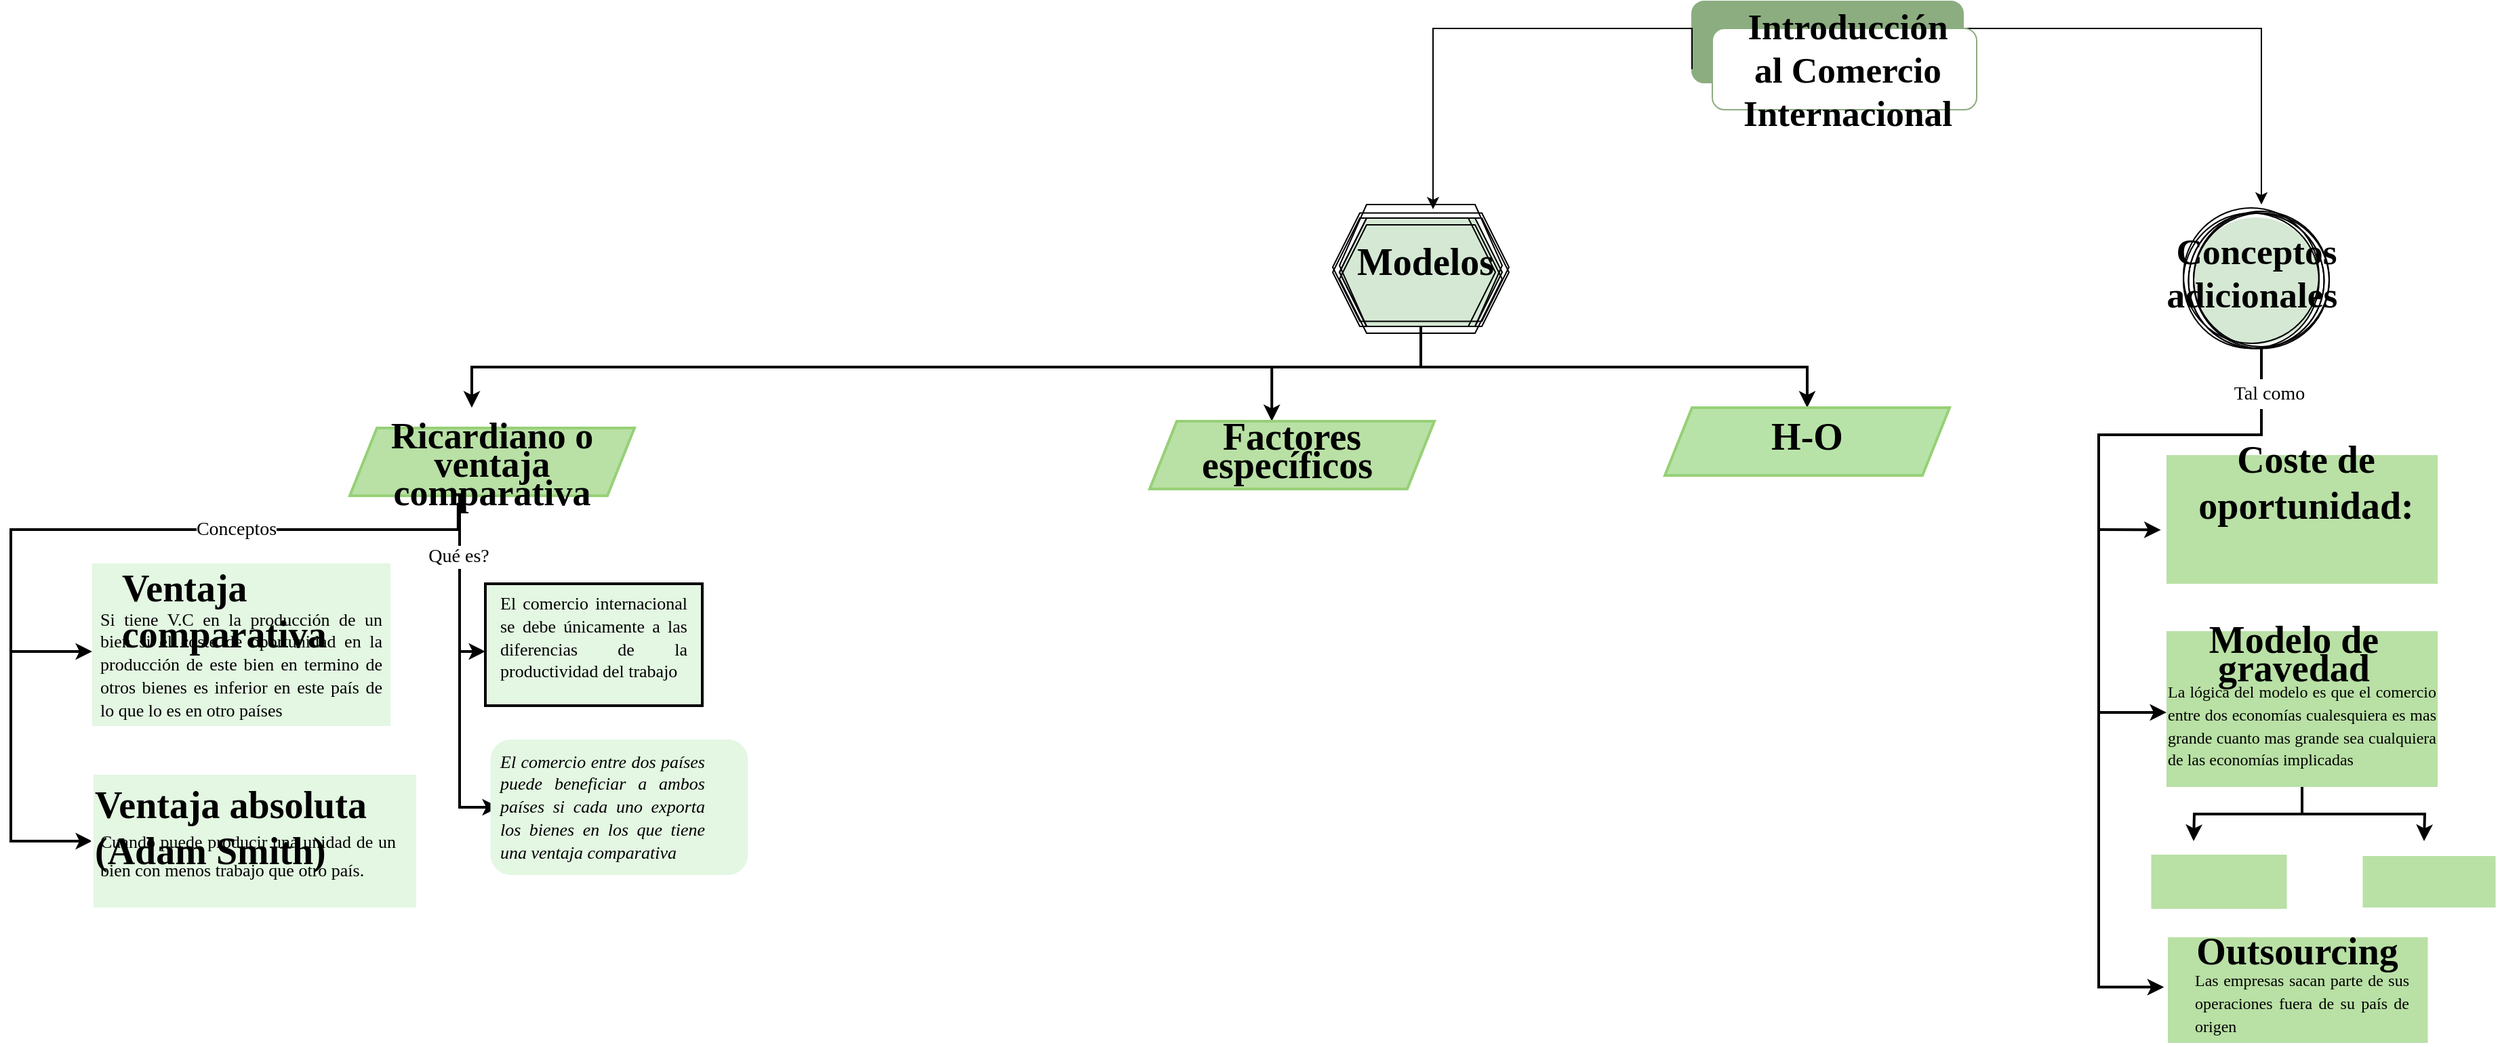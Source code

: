 <mxfile version="13.7.5" type="github">
  <diagram id="CLQZxcMC5-kOAepzaijG" name="Page-1">
    <mxGraphModel dx="3137" dy="783" grid="1" gridSize="10" guides="1" tooltips="1" connect="1" arrows="1" fold="1" page="1" pageScale="1" pageWidth="827" pageHeight="1169" math="0" shadow="0">
      <root>
        <mxCell id="0" />
        <mxCell id="1" parent="0" />
        <mxCell id="q8S28wrqsm7eVF6ChEKj-1" value="" style="rounded=1;whiteSpace=wrap;html=1;fontColor=#ffffff;fillColor=#8CAD80;strokeColor=#8CAD80;" vertex="1" parent="1">
          <mxGeometry x="230" y="40" width="200" height="60" as="geometry" />
        </mxCell>
        <mxCell id="q8S28wrqsm7eVF6ChEKj-6" style="edgeStyle=orthogonalEdgeStyle;rounded=0;orthogonalLoop=1;jettySize=auto;html=1;exitX=1;exitY=0.5;exitDx=0;exitDy=0;fontFamily=Times New Roman;fontSize=14;" edge="1" parent="1" source="q8S28wrqsm7eVF6ChEKj-3">
          <mxGeometry relative="1" as="geometry">
            <mxPoint x="650" y="190" as="targetPoint" />
            <Array as="points">
              <mxPoint x="430" y="90" />
              <mxPoint x="430" y="60" />
              <mxPoint x="650" y="60" />
            </Array>
          </mxGeometry>
        </mxCell>
        <mxCell id="q8S28wrqsm7eVF6ChEKj-3" value="" style="rounded=1;whiteSpace=wrap;html=1;fontColor=#ffffff;fillColor=#FFFFFF;strokeColor=#8CAD80;" vertex="1" parent="1">
          <mxGeometry x="245" y="60" width="195" height="60" as="geometry" />
        </mxCell>
        <mxCell id="q8S28wrqsm7eVF6ChEKj-7" style="edgeStyle=orthogonalEdgeStyle;rounded=0;orthogonalLoop=1;jettySize=auto;html=1;fontFamily=Times New Roman;fontSize=14;entryX=0.575;entryY=-0.082;entryDx=0;entryDy=0;entryPerimeter=0;" edge="1" parent="1" target="q8S28wrqsm7eVF6ChEKj-13">
          <mxGeometry relative="1" as="geometry">
            <mxPoint x="60" y="190" as="targetPoint" />
            <mxPoint x="230" y="90" as="sourcePoint" />
            <Array as="points">
              <mxPoint x="230" y="60" />
              <mxPoint x="39" y="60" />
            </Array>
          </mxGeometry>
        </mxCell>
        <mxCell id="q8S28wrqsm7eVF6ChEKj-4" value="&lt;span style=&quot;font-family: &amp;#34;strawberry blossom&amp;#34; ; font-size: 26.667px ; font-weight: 700&quot;&gt;Introducción al Comercio Internacional&lt;/span&gt;" style="text;html=1;strokeColor=none;fillColor=none;align=center;verticalAlign=middle;whiteSpace=wrap;rounded=0;fontFamily=Times New Roman;fontSize=14;" vertex="1" parent="1">
          <mxGeometry x="260" y="80" width="170" height="20" as="geometry" />
        </mxCell>
        <mxCell id="q8S28wrqsm7eVF6ChEKj-13" value="" style="shape=hexagon;perimeter=hexagonPerimeter2;whiteSpace=wrap;html=1;fixedSize=1;fontFamily=Times New Roman;fontSize=14;fontColor=#ffffff;strokeColor=#D5E8D4;fillColor=#D5E8D4;" vertex="1" parent="1">
          <mxGeometry x="-30" y="200" width="120" height="80" as="geometry" />
        </mxCell>
        <mxCell id="q8S28wrqsm7eVF6ChEKj-17" value="" style="shape=hexagon;perimeter=hexagonPerimeter2;whiteSpace=wrap;html=1;fixedSize=1;fontFamily=Times New Roman;fontSize=14;fillColor=none;" vertex="1" parent="1">
          <mxGeometry x="-35" y="200" width="120" height="80" as="geometry" />
        </mxCell>
        <mxCell id="q8S28wrqsm7eVF6ChEKj-18" value="" style="shape=hexagon;perimeter=hexagonPerimeter2;whiteSpace=wrap;html=1;fixedSize=1;fontFamily=Times New Roman;fontSize=14;fillColor=none;" vertex="1" parent="1">
          <mxGeometry x="-30" y="200" width="120" height="80" as="geometry" />
        </mxCell>
        <mxCell id="q8S28wrqsm7eVF6ChEKj-19" value="" style="shape=hexagon;perimeter=hexagonPerimeter2;whiteSpace=wrap;html=1;fixedSize=1;fontFamily=Times New Roman;fontSize=14;fillColor=none;" vertex="1" parent="1">
          <mxGeometry x="-30" y="200" width="125" height="80" as="geometry" />
        </mxCell>
        <mxCell id="q8S28wrqsm7eVF6ChEKj-21" value="" style="shape=hexagon;perimeter=hexagonPerimeter2;whiteSpace=wrap;html=1;fixedSize=1;fontFamily=Times New Roman;fontSize=14;fillColor=none;" vertex="1" parent="1">
          <mxGeometry x="-35" y="196.25" width="130" height="80" as="geometry" />
        </mxCell>
        <mxCell id="q8S28wrqsm7eVF6ChEKj-22" value="" style="shape=hexagon;perimeter=hexagonPerimeter2;whiteSpace=wrap;html=1;fixedSize=1;fontFamily=Times New Roman;fontSize=14;fillColor=none;" vertex="1" parent="1">
          <mxGeometry x="-30" y="205" width="120" height="80" as="geometry" />
        </mxCell>
        <mxCell id="q8S28wrqsm7eVF6ChEKj-28" value="&lt;br style=&quot;font-size: 28px&quot;&gt;&lt;br style=&quot;font-size: 28px&quot;&gt;&lt;span style=&quot;font-size: 28px ; font-family: &amp;#34;strawberry blossom&amp;#34; ; font-weight: 700&quot;&gt;&amp;nbsp;Modelos&lt;/span&gt;" style="text;html=1;fillColor=none;align=center;verticalAlign=middle;whiteSpace=wrap;rounded=0;fontFamily=Times New Roman;fontSize=14;" vertex="1" parent="1">
          <mxGeometry x="-15" y="200" width="90" height="30" as="geometry" />
        </mxCell>
        <mxCell id="q8S28wrqsm7eVF6ChEKj-31" value="" style="ellipse;whiteSpace=wrap;html=1;aspect=fixed;fontFamily=Times New Roman;fontSize=14;fillColor=#D5E8D4;strokeColor=#D5E8D4;" vertex="1" parent="1">
          <mxGeometry x="600" y="200" width="92.5" height="92.5" as="geometry" />
        </mxCell>
        <mxCell id="q8S28wrqsm7eVF6ChEKj-40" value="" style="ellipse;whiteSpace=wrap;html=1;aspect=fixed;fillColor=none;fontFamily=Times New Roman;fontSize=14;" vertex="1" parent="1">
          <mxGeometry x="592.5" y="192.5" width="100" height="100" as="geometry" />
        </mxCell>
        <mxCell id="q8S28wrqsm7eVF6ChEKj-41" value="&lt;span style=&quot;font-family: &amp;#34;strawberry blossom&amp;#34; ; font-size: 26.667px ; font-weight: 700&quot;&gt;Conceptos adicionales&amp;nbsp;&lt;/span&gt;" style="text;html=1;strokeColor=none;fillColor=none;align=center;verticalAlign=middle;whiteSpace=wrap;rounded=0;fontFamily=Times New Roman;fontSize=14;" vertex="1" parent="1">
          <mxGeometry x="568.75" y="215" width="155" height="50" as="geometry" />
        </mxCell>
        <mxCell id="q8S28wrqsm7eVF6ChEKj-42" value="" style="ellipse;whiteSpace=wrap;html=1;aspect=fixed;fillColor=none;fontFamily=Times New Roman;fontSize=14;" vertex="1" parent="1">
          <mxGeometry x="600" y="196.25" width="100" height="100" as="geometry" />
        </mxCell>
        <mxCell id="q8S28wrqsm7eVF6ChEKj-43" value="" style="ellipse;whiteSpace=wrap;html=1;aspect=fixed;fillColor=none;fontFamily=Times New Roman;fontSize=14;" vertex="1" parent="1">
          <mxGeometry x="596.25" y="196.25" width="100" height="100" as="geometry" />
        </mxCell>
        <mxCell id="q8S28wrqsm7eVF6ChEKj-44" value="" style="ellipse;whiteSpace=wrap;html=1;aspect=fixed;fillColor=none;fontFamily=Times New Roman;fontSize=14;" vertex="1" parent="1">
          <mxGeometry x="592.5" y="196.25" width="100" height="100" as="geometry" />
        </mxCell>
        <mxCell id="q8S28wrqsm7eVF6ChEKj-45" value="" style="ellipse;whiteSpace=wrap;html=1;aspect=fixed;fillColor=none;fontFamily=Times New Roman;fontSize=14;" vertex="1" parent="1">
          <mxGeometry x="596.25" y="196.25" width="100" height="100" as="geometry" />
        </mxCell>
        <mxCell id="q8S28wrqsm7eVF6ChEKj-87" style="rounded=0;orthogonalLoop=1;jettySize=auto;html=1;exitX=0.5;exitY=1;exitDx=0;exitDy=0;strokeWidth=2;fontFamily=Times New Roman;fontSize=14;edgeStyle=orthogonalEdgeStyle;entryX=0.015;entryY=1.26;entryDx=0;entryDy=0;entryPerimeter=0;" edge="1" parent="1" source="q8S28wrqsm7eVF6ChEKj-46" target="q8S28wrqsm7eVF6ChEKj-99">
          <mxGeometry relative="1" as="geometry">
            <mxPoint x="550" y="770" as="targetPoint" />
            <Array as="points">
              <mxPoint x="650" y="360" />
              <mxPoint x="530" y="360" />
              <mxPoint x="530" y="768" />
            </Array>
          </mxGeometry>
        </mxCell>
        <mxCell id="q8S28wrqsm7eVF6ChEKj-46" value="" style="ellipse;whiteSpace=wrap;html=1;aspect=fixed;fillColor=none;fontFamily=Times New Roman;fontSize=14;" vertex="1" parent="1">
          <mxGeometry x="600" y="195" width="100" height="100" as="geometry" />
        </mxCell>
        <mxCell id="q8S28wrqsm7eVF6ChEKj-61" style="edgeStyle=orthogonalEdgeStyle;rounded=0;orthogonalLoop=1;jettySize=auto;html=1;exitX=0.5;exitY=1;exitDx=0;exitDy=0;fontFamily=Times New Roman;fontSize=14;strokeWidth=2;entryX=0.429;entryY=0;entryDx=0;entryDy=0;entryPerimeter=0;" edge="1" parent="1" source="q8S28wrqsm7eVF6ChEKj-50" target="q8S28wrqsm7eVF6ChEKj-58">
          <mxGeometry relative="1" as="geometry">
            <mxPoint x="-80" y="338" as="targetPoint" />
            <Array as="points">
              <mxPoint x="30" y="310" />
              <mxPoint x="-80" y="310" />
            </Array>
          </mxGeometry>
        </mxCell>
        <mxCell id="q8S28wrqsm7eVF6ChEKj-63" style="edgeStyle=orthogonalEdgeStyle;rounded=0;orthogonalLoop=1;jettySize=auto;html=1;exitX=0.5;exitY=1;exitDx=0;exitDy=0;entryX=0.5;entryY=0;entryDx=0;entryDy=0;fontFamily=Times New Roman;fontSize=14;strokeWidth=2;" edge="1" parent="1" source="q8S28wrqsm7eVF6ChEKj-50" target="q8S28wrqsm7eVF6ChEKj-59">
          <mxGeometry relative="1" as="geometry" />
        </mxCell>
        <mxCell id="q8S28wrqsm7eVF6ChEKj-64" style="edgeStyle=orthogonalEdgeStyle;rounded=0;orthogonalLoop=1;jettySize=auto;html=1;exitX=0.5;exitY=1;exitDx=0;exitDy=0;strokeWidth=2;fontFamily=Times New Roman;fontSize=14;" edge="1" parent="1" source="q8S28wrqsm7eVF6ChEKj-50">
          <mxGeometry relative="1" as="geometry">
            <mxPoint x="-670" y="340" as="targetPoint" />
            <Array as="points">
              <mxPoint x="30" y="310" />
              <mxPoint x="-670" y="310" />
            </Array>
          </mxGeometry>
        </mxCell>
        <mxCell id="q8S28wrqsm7eVF6ChEKj-50" value="" style="shape=hexagon;perimeter=hexagonPerimeter2;whiteSpace=wrap;html=1;fixedSize=1;fontFamily=Times New Roman;fontSize=14;fillColor=none;" vertex="1" parent="1">
          <mxGeometry x="-30" y="190" width="120" height="90" as="geometry" />
        </mxCell>
        <mxCell id="q8S28wrqsm7eVF6ChEKj-57" value="" style="shape=parallelogram;perimeter=parallelogramPerimeter;whiteSpace=wrap;html=1;fixedSize=1;fontFamily=Times New Roman;fontSize=14;strokeWidth=2;fillColor=#B9E0A5;strokeColor=#97D077;" vertex="1" parent="1">
          <mxGeometry x="-760" y="355" width="210" height="50" as="geometry" />
        </mxCell>
        <mxCell id="q8S28wrqsm7eVF6ChEKj-58" value="" style="shape=parallelogram;perimeter=parallelogramPerimeter;whiteSpace=wrap;html=1;fixedSize=1;fontFamily=Times New Roman;fontSize=14;strokeWidth=2;strokeColor=#97D077;fillColor=#B9E0A5;" vertex="1" parent="1">
          <mxGeometry x="-170" y="350" width="210" height="50" as="geometry" />
        </mxCell>
        <mxCell id="q8S28wrqsm7eVF6ChEKj-59" value="" style="shape=parallelogram;perimeter=parallelogramPerimeter;whiteSpace=wrap;html=1;fixedSize=1;fontFamily=Times New Roman;fontSize=14;strokeWidth=2;fillColor=#B8E3A8;strokeColor=#97D077;" vertex="1" parent="1">
          <mxGeometry x="210" y="340" width="210" height="50" as="geometry" />
        </mxCell>
        <mxCell id="q8S28wrqsm7eVF6ChEKj-105" style="edgeStyle=orthogonalEdgeStyle;rounded=0;orthogonalLoop=1;jettySize=auto;html=1;exitX=0.386;exitY=1.006;exitDx=0;exitDy=0;strokeWidth=2;fontFamily=Times New Roman;fontSize=14;exitPerimeter=0;" edge="1" parent="1" source="q8S28wrqsm7eVF6ChEKj-65">
          <mxGeometry relative="1" as="geometry">
            <mxPoint x="-950" y="660" as="targetPoint" />
            <Array as="points">
              <mxPoint x="-680" y="430" />
              <mxPoint x="-1010" y="430" />
              <mxPoint x="-1010" y="660" />
            </Array>
          </mxGeometry>
        </mxCell>
        <mxCell id="q8S28wrqsm7eVF6ChEKj-106" value="Conceptos" style="edgeLabel;html=1;align=center;verticalAlign=middle;resizable=0;points=[];fontSize=14;fontFamily=Times New Roman;labelBackgroundColor=#ffffff;" vertex="1" connectable="0" parent="q8S28wrqsm7eVF6ChEKj-105">
          <mxGeometry x="0.081" relative="1" as="geometry">
            <mxPoint x="161.16" as="offset" />
          </mxGeometry>
        </mxCell>
        <mxCell id="q8S28wrqsm7eVF6ChEKj-65" value="&lt;p class=&quot;MsoNormal&quot;&gt;&lt;span lang=&quot;ES-MX&quot; style=&quot;line-height: 107% ; font-family: &amp;#34;strawberry blossom&amp;#34;&quot;&gt;&lt;font style=&quot;font-size: 27px&quot;&gt;&lt;b&gt;Ricardiano o ventaja comparativa&lt;/b&gt;&lt;/font&gt;&lt;/span&gt;&lt;/p&gt;" style="text;html=1;strokeColor=none;fillColor=none;align=center;verticalAlign=middle;whiteSpace=wrap;rounded=0;fontFamily=Times New Roman;fontSize=14;" vertex="1" parent="1">
          <mxGeometry x="-765" y="360" width="220" height="50" as="geometry" />
        </mxCell>
        <mxCell id="q8S28wrqsm7eVF6ChEKj-66" value="&lt;p class=&quot;MsoNormal&quot;&gt;&lt;span lang=&quot;ES-MX&quot; style=&quot;line-height: 107% ; font-family: &amp;#34;strawberry blossom&amp;#34;&quot;&gt;&lt;font style=&quot;font-size: 28px&quot;&gt;&lt;b&gt;Factores específicos&amp;nbsp;&lt;/b&gt;&lt;/font&gt;&lt;/span&gt;&lt;/p&gt;" style="text;html=1;strokeColor=none;fillColor=none;align=center;verticalAlign=middle;whiteSpace=wrap;rounded=0;fontFamily=Times New Roman;fontSize=14;" vertex="1" parent="1">
          <mxGeometry x="-140" y="360" width="150" height="30" as="geometry" />
        </mxCell>
        <mxCell id="q8S28wrqsm7eVF6ChEKj-70" value="&lt;p class=&quot;MsoNormal&quot;&gt;&lt;span lang=&quot;ES-MX&quot; style=&quot;line-height: 107% ; font-family: &amp;#34;strawberry blossom&amp;#34;&quot;&gt;&lt;font style=&quot;font-size: 28px&quot;&gt;&lt;b&gt;H-O&lt;/b&gt;&lt;/font&gt;&lt;/span&gt;&lt;/p&gt;" style="text;html=1;strokeColor=none;fillColor=none;align=center;verticalAlign=middle;whiteSpace=wrap;rounded=0;fontFamily=Times New Roman;fontSize=14;" vertex="1" parent="1">
          <mxGeometry x="270" y="355" width="90" height="20" as="geometry" />
        </mxCell>
        <mxCell id="q8S28wrqsm7eVF6ChEKj-74" value="" style="rounded=0;whiteSpace=wrap;html=1;strokeWidth=2;fontFamily=Times New Roman;fontSize=14;strokeColor=#FFFFFF;" vertex="1" parent="1">
          <mxGeometry x="620" y="320" width="70" height="20" as="geometry" />
        </mxCell>
        <mxCell id="q8S28wrqsm7eVF6ChEKj-75" value="Tal como" style="text;html=1;strokeColor=none;fillColor=none;align=center;verticalAlign=middle;whiteSpace=wrap;rounded=0;fontFamily=Times New Roman;fontSize=14;" vertex="1" parent="1">
          <mxGeometry x="616.25" y="320" width="80" height="20" as="geometry" />
        </mxCell>
        <mxCell id="q8S28wrqsm7eVF6ChEKj-76" value="" style="rounded=0;whiteSpace=wrap;html=1;strokeWidth=2;fillColor=#B9E0A5;fontFamily=Times New Roman;fontSize=14;strokeColor=none;" vertex="1" parent="1">
          <mxGeometry x="580" y="375" width="200" height="95" as="geometry" />
        </mxCell>
        <mxCell id="q8S28wrqsm7eVF6ChEKj-77" value="&lt;div style=&quot;text-align: center&quot;&gt;&lt;font face=&quot;strawberry blossom&quot;&gt;&lt;span style=&quot;font-size: 28px&quot;&gt;&lt;b&gt;Coste de oportunidad:&lt;/b&gt;&lt;/span&gt;&lt;/font&gt;&lt;/div&gt;" style="text;html=1;strokeColor=none;fillColor=none;align=center;verticalAlign=middle;whiteSpace=wrap;rounded=0;fontFamily=Times New Roman;fontSize=14;" vertex="1" parent="1">
          <mxGeometry x="596.25" y="380" width="173.75" height="30" as="geometry" />
        </mxCell>
        <mxCell id="q8S28wrqsm7eVF6ChEKj-94" style="edgeStyle=orthogonalEdgeStyle;rounded=0;orthogonalLoop=1;jettySize=auto;html=1;exitX=0.5;exitY=1;exitDx=0;exitDy=0;strokeWidth=2;fontFamily=Times New Roman;fontSize=14;" edge="1" parent="1" source="q8S28wrqsm7eVF6ChEKj-84">
          <mxGeometry relative="1" as="geometry">
            <mxPoint x="600" y="660" as="targetPoint" />
          </mxGeometry>
        </mxCell>
        <mxCell id="q8S28wrqsm7eVF6ChEKj-95" style="edgeStyle=orthogonalEdgeStyle;rounded=0;orthogonalLoop=1;jettySize=auto;html=1;exitX=0.5;exitY=1;exitDx=0;exitDy=0;strokeWidth=2;fontFamily=Times New Roman;fontSize=14;" edge="1" parent="1" source="q8S28wrqsm7eVF6ChEKj-84">
          <mxGeometry relative="1" as="geometry">
            <mxPoint x="770" y="660" as="targetPoint" />
          </mxGeometry>
        </mxCell>
        <mxCell id="q8S28wrqsm7eVF6ChEKj-84" value="" style="rounded=0;whiteSpace=wrap;html=1;strokeWidth=2;fillColor=#B9E0A5;fontFamily=Times New Roman;fontSize=14;strokeColor=none;" vertex="1" parent="1">
          <mxGeometry x="580" y="505" width="200" height="115" as="geometry" />
        </mxCell>
        <mxCell id="q8S28wrqsm7eVF6ChEKj-85" value="&lt;p class=&quot;MsoNormal&quot;&gt;&lt;span lang=&quot;ES-MX&quot; style=&quot;line-height: 107% ; font-family: &amp;#34;strawberry blossom&amp;#34;&quot;&gt;&lt;font style=&quot;font-size: 28px&quot;&gt;&lt;b&gt;Modelo de gravedad&lt;/b&gt;&lt;/font&gt;&lt;/span&gt;&lt;/p&gt;" style="text;html=1;strokeColor=none;fillColor=none;align=center;verticalAlign=middle;whiteSpace=wrap;rounded=0;fontFamily=Times New Roman;fontSize=14;" vertex="1" parent="1">
          <mxGeometry x="568.75" y="510" width="210" height="30" as="geometry" />
        </mxCell>
        <mxCell id="q8S28wrqsm7eVF6ChEKj-86" value="&lt;div style=&quot;text-align: justify&quot;&gt;&lt;span&gt;&lt;font style=&quot;font-size: 12px&quot;&gt;La lógica del modelo es que el comercio entre dos economías cualesquiera es mas grande cuanto mas grande sea cualquiera de las economías implicadas&lt;/font&gt;&lt;/span&gt;&lt;/div&gt;" style="text;html=1;strokeColor=none;fillColor=none;align=center;verticalAlign=middle;whiteSpace=wrap;rounded=0;fontFamily=Times New Roman;fontSize=14;" vertex="1" parent="1">
          <mxGeometry x="580" y="565" width="200" height="20" as="geometry" />
        </mxCell>
        <mxCell id="q8S28wrqsm7eVF6ChEKj-90" value="" style="endArrow=classic;html=1;strokeWidth=2;fontFamily=Times New Roman;fontSize=14;entryX=-0.021;entryY=0.581;entryDx=0;entryDy=0;entryPerimeter=0;" edge="1" parent="1" target="q8S28wrqsm7eVF6ChEKj-76">
          <mxGeometry width="50" height="50" relative="1" as="geometry">
            <mxPoint x="530" y="430" as="sourcePoint" />
            <mxPoint x="590" y="410" as="targetPoint" />
          </mxGeometry>
        </mxCell>
        <mxCell id="q8S28wrqsm7eVF6ChEKj-96" value="" style="rounded=0;whiteSpace=wrap;html=1;strokeWidth=2;fillColor=#B9E0A5;fontFamily=Times New Roman;fontSize=14;strokeColor=none;" vertex="1" parent="1">
          <mxGeometry x="568.75" y="670" width="100" height="40" as="geometry" />
        </mxCell>
        <mxCell id="q8S28wrqsm7eVF6ChEKj-97" value="" style="rounded=0;whiteSpace=wrap;html=1;strokeColor=#FFFFFF;strokeWidth=2;fillColor=#B9E0A5;fontFamily=Times New Roman;fontSize=14;" vertex="1" parent="1">
          <mxGeometry x="723.75" y="670" width="100" height="40" as="geometry" />
        </mxCell>
        <mxCell id="q8S28wrqsm7eVF6ChEKj-98" value="" style="rounded=0;whiteSpace=wrap;html=1;strokeColor=#FFFFFF;strokeWidth=2;fillColor=#B9E0A5;fontFamily=Times New Roman;fontSize=14;" vertex="1" parent="1">
          <mxGeometry x="580" y="730" width="193.75" height="80" as="geometry" />
        </mxCell>
        <mxCell id="q8S28wrqsm7eVF6ChEKj-99" value="&lt;p class=&quot;MsoNormal&quot;&gt;&lt;span lang=&quot;ES-MX&quot; style=&quot;line-height: 107% ; font-family: &amp;#34;strawberry blossom&amp;#34;&quot;&gt;&lt;font style=&quot;font-size: 28px&quot;&gt;&lt;b&gt;Outsourcing&amp;nbsp;&lt;/b&gt;&lt;/font&gt;&lt;/span&gt;&lt;/p&gt;" style="text;html=1;strokeColor=none;fillColor=none;align=center;verticalAlign=middle;whiteSpace=wrap;rounded=0;fontFamily=Times New Roman;fontSize=14;" vertex="1" parent="1">
          <mxGeometry x="575" y="730" width="210" height="30" as="geometry" />
        </mxCell>
        <mxCell id="q8S28wrqsm7eVF6ChEKj-101" value="" style="endArrow=classic;html=1;strokeWidth=2;fontFamily=Times New Roman;fontSize=14;" edge="1" parent="1">
          <mxGeometry width="50" height="50" relative="1" as="geometry">
            <mxPoint x="530" y="565" as="sourcePoint" />
            <mxPoint x="580" y="565" as="targetPoint" />
          </mxGeometry>
        </mxCell>
        <mxCell id="q8S28wrqsm7eVF6ChEKj-102" value="&lt;div style=&quot;text-align: justify&quot;&gt;&lt;span&gt;&lt;font style=&quot;font-size: 12px&quot;&gt;Las empresas sacan parte de sus operaciones fuera de su país de origen&lt;/font&gt;&lt;/span&gt;&lt;/div&gt;" style="text;html=1;strokeColor=none;fillColor=none;align=center;verticalAlign=middle;whiteSpace=wrap;rounded=0;fontFamily=Times New Roman;fontSize=14;" vertex="1" parent="1">
          <mxGeometry x="600" y="770" width="160" height="20" as="geometry" />
        </mxCell>
        <mxCell id="q8S28wrqsm7eVF6ChEKj-107" value="" style="rounded=0;whiteSpace=wrap;html=1;strokeWidth=2;fontFamily=Times New Roman;fontSize=14;fillColor=#E3F7E2;strokeColor=none;" vertex="1" parent="1">
          <mxGeometry x="-950" y="455" width="220" height="120" as="geometry" />
        </mxCell>
        <mxCell id="q8S28wrqsm7eVF6ChEKj-108" value="&lt;div style=&quot;text-align: justify&quot;&gt;&lt;font style=&quot;font-size: 13px&quot;&gt;Si tiene V.C en la producción&amp;nbsp;de un bien si el coste de oportunidad en la producción de este bien en termino de otros bienes es inferior en este país&amp;nbsp;de lo que lo es en otro países&lt;/font&gt;&lt;/div&gt;" style="text;html=1;strokeColor=none;fillColor=none;align=center;verticalAlign=middle;whiteSpace=wrap;rounded=0;fontFamily=Times New Roman;fontSize=14;" vertex="1" parent="1">
          <mxGeometry x="-945" y="520" width="210" height="20" as="geometry" />
        </mxCell>
        <mxCell id="q8S28wrqsm7eVF6ChEKj-109" value="&lt;b style=&quot;color: rgb(0 , 0 , 0) ; font-family: &amp;#34;strawberry blossom&amp;#34; ; font-size: 28px ; font-style: normal ; letter-spacing: normal ; text-align: center ; text-indent: 0px ; text-transform: none ; word-spacing: 0px&quot;&gt;Ventaja comparativa&lt;br&gt;&lt;br&gt;&lt;/b&gt;" style="text;whiteSpace=wrap;html=1;fontSize=14;fontFamily=Times New Roman;" vertex="1" parent="1">
          <mxGeometry x="-930" y="450" width="170" height="30" as="geometry" />
        </mxCell>
        <mxCell id="q8S28wrqsm7eVF6ChEKj-111" value="" style="endArrow=classic;html=1;strokeWidth=2;fontFamily=Times New Roman;fontSize=14;" edge="1" parent="1">
          <mxGeometry width="50" height="50" relative="1" as="geometry">
            <mxPoint x="-1010" y="520" as="sourcePoint" />
            <mxPoint x="-950" y="520" as="targetPoint" />
          </mxGeometry>
        </mxCell>
        <mxCell id="q8S28wrqsm7eVF6ChEKj-112" value="" style="rounded=0;whiteSpace=wrap;html=1;strokeWidth=2;fillColor=#E3F7E2;fontFamily=Times New Roman;fontSize=14;strokeColor=#FFFFFF;" vertex="1" parent="1">
          <mxGeometry x="-950" y="610" width="240" height="100" as="geometry" />
        </mxCell>
        <mxCell id="q8S28wrqsm7eVF6ChEKj-113" value="&lt;b style=&quot;color: rgb(0 , 0 , 0) ; font-family: &amp;#34;strawberry blossom&amp;#34; ; font-size: 28px ; font-style: normal ; letter-spacing: normal ; text-align: center ; text-indent: 0px ; text-transform: none ; word-spacing: 0px&quot;&gt;Ventaja absoluta (Adam Smith)&lt;br&gt;&lt;br&gt;&lt;/b&gt;" style="text;whiteSpace=wrap;html=1;fontSize=14;fontFamily=Times New Roman;" vertex="1" parent="1">
          <mxGeometry x="-950" y="610" width="240" height="30" as="geometry" />
        </mxCell>
        <mxCell id="q8S28wrqsm7eVF6ChEKj-114" value="&lt;p class=&quot;MsoNormal&quot; style=&quot;text-align: justify ; line-height: 150% ; page-break-after: avoid&quot;&gt;&lt;span lang=&quot;ES-TRAD&quot;&gt;&lt;font style=&quot;font-size: 13px&quot;&gt;Cuando puede producir una unidad de un bien con menos trabajo que otro país.&lt;/font&gt;&lt;/span&gt;&lt;/p&gt;" style="text;html=1;strokeColor=none;fillColor=none;align=center;verticalAlign=middle;whiteSpace=wrap;rounded=0;fontFamily=Times New Roman;fontSize=14;" vertex="1" parent="1">
          <mxGeometry x="-945" y="660" width="220" height="20" as="geometry" />
        </mxCell>
        <mxCell id="q8S28wrqsm7eVF6ChEKj-119" style="edgeStyle=orthogonalEdgeStyle;rounded=0;orthogonalLoop=1;jettySize=auto;html=1;exitX=0.371;exitY=0.883;exitDx=0;exitDy=0;strokeWidth=2;fontFamily=Times New Roman;fontSize=14;exitPerimeter=0;entryX=0;entryY=0.5;entryDx=0;entryDy=0;" edge="1" parent="1" source="q8S28wrqsm7eVF6ChEKj-65" target="q8S28wrqsm7eVF6ChEKj-124">
          <mxGeometry relative="1" as="geometry">
            <mxPoint x="-678.76" y="420.0" as="sourcePoint" />
            <mxPoint x="-679" y="630" as="targetPoint" />
            <Array as="points">
              <mxPoint x="-679" y="404" />
              <mxPoint x="-679" y="635" />
            </Array>
          </mxGeometry>
        </mxCell>
        <mxCell id="q8S28wrqsm7eVF6ChEKj-125" value="Qué es?" style="edgeLabel;html=1;align=center;verticalAlign=middle;resizable=0;points=[];fontSize=14;fontFamily=Times New Roman;" vertex="1" connectable="0" parent="q8S28wrqsm7eVF6ChEKj-119">
          <mxGeometry x="0.117" y="-3" relative="1" as="geometry">
            <mxPoint x="1.91" y="-97.14" as="offset" />
          </mxGeometry>
        </mxCell>
        <mxCell id="q8S28wrqsm7eVF6ChEKj-116" value="" style="rounded=0;whiteSpace=wrap;html=1;labelBackgroundColor=#ffffff;strokeColor=#000000;strokeWidth=2;fillColor=#E3F7E2;fontFamily=Times New Roman;fontSize=14;" vertex="1" parent="1">
          <mxGeometry x="-660" y="470" width="160" height="90" as="geometry" />
        </mxCell>
        <mxCell id="q8S28wrqsm7eVF6ChEKj-118" value="&lt;div style=&quot;text-align: justify&quot;&gt;&lt;span&gt;&lt;font&gt;&lt;span style=&quot;font-size: 13px&quot;&gt;El comercio internacional se debe únicamente&amp;nbsp;a las diferencias de la productividad del trabajo&lt;/span&gt;&lt;/font&gt;&lt;/span&gt;&lt;/div&gt;" style="text;html=1;strokeColor=none;fillColor=none;align=center;verticalAlign=middle;whiteSpace=wrap;rounded=0;labelBackgroundColor=none;fontFamily=Times New Roman;fontSize=14;" vertex="1" parent="1">
          <mxGeometry x="-650" y="480" width="140" height="60" as="geometry" />
        </mxCell>
        <mxCell id="q8S28wrqsm7eVF6ChEKj-123" value="" style="rounded=1;whiteSpace=wrap;html=1;labelBackgroundColor=none;strokeWidth=2;fillColor=#E3F7E2;fontFamily=Times New Roman;fontSize=14;strokeColor=none;" vertex="1" parent="1">
          <mxGeometry x="-656.25" y="585" width="190" height="100" as="geometry" />
        </mxCell>
        <mxCell id="q8S28wrqsm7eVF6ChEKj-124" value="&lt;div style=&quot;text-align: justify&quot;&gt;&lt;span&gt;&lt;i&gt;&lt;font style=&quot;font-size: 13px&quot;&gt;El comercio entre dos países puede beneficiar a ambos países si cada uno exporta los bienes en los que tiene una ventaja comparativa&lt;/font&gt;&lt;/i&gt;&lt;/span&gt;&lt;/div&gt;" style="text;html=1;strokeColor=none;fillColor=none;align=center;verticalAlign=middle;whiteSpace=wrap;rounded=0;labelBackgroundColor=none;fontFamily=Times New Roman;fontSize=14;" vertex="1" parent="1">
          <mxGeometry x="-650" y="600" width="152.5" height="70" as="geometry" />
        </mxCell>
        <mxCell id="q8S28wrqsm7eVF6ChEKj-142" value="" style="endArrow=classic;html=1;strokeWidth=2;fontFamily=Times New Roman;fontSize=14;" edge="1" parent="1">
          <mxGeometry width="50" height="50" relative="1" as="geometry">
            <mxPoint x="-680" y="520" as="sourcePoint" />
            <mxPoint x="-660" y="520" as="targetPoint" />
          </mxGeometry>
        </mxCell>
      </root>
    </mxGraphModel>
  </diagram>
</mxfile>

